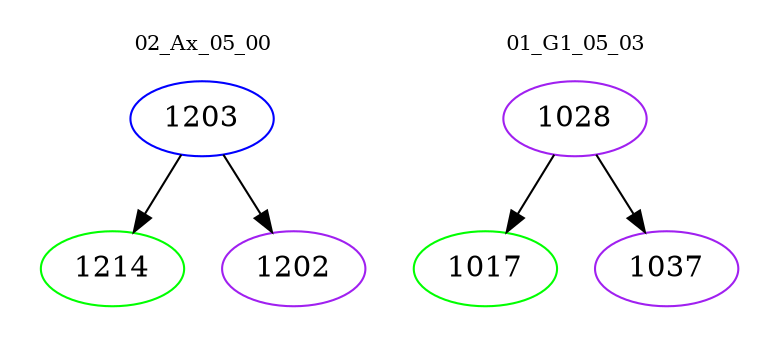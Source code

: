 digraph{
subgraph cluster_0 {
color = white
label = "02_Ax_05_00";
fontsize=10;
T0_1203 [label="1203", color="blue"]
T0_1203 -> T0_1214 [color="black"]
T0_1214 [label="1214", color="green"]
T0_1203 -> T0_1202 [color="black"]
T0_1202 [label="1202", color="purple"]
}
subgraph cluster_1 {
color = white
label = "01_G1_05_03";
fontsize=10;
T1_1028 [label="1028", color="purple"]
T1_1028 -> T1_1017 [color="black"]
T1_1017 [label="1017", color="green"]
T1_1028 -> T1_1037 [color="black"]
T1_1037 [label="1037", color="purple"]
}
}
